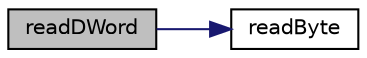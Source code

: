 digraph "readDWord"
{
 // LATEX_PDF_SIZE
  edge [fontname="Helvetica",fontsize="10",labelfontname="Helvetica",labelfontsize="10"];
  node [fontname="Helvetica",fontsize="10",shape=record];
  rankdir="LR";
  Node1 [label="readDWord",height=0.2,width=0.4,color="black", fillcolor="grey75", style="filled", fontcolor="black",tooltip="Reads dword from Drive IN LITTLE-ENDIAN FORMAT!"];
  Node1 -> Node2 [color="midnightblue",fontsize="10",style="solid",fontname="Helvetica"];
  Node2 [label="readByte",height=0.2,width=0.4,color="black", fillcolor="white", style="filled",URL="$v_d_i_s_k__drive_8c.html#a603782e523cb298a0c6903c540d6233f",tooltip="Reads byte from Drive."];
}
